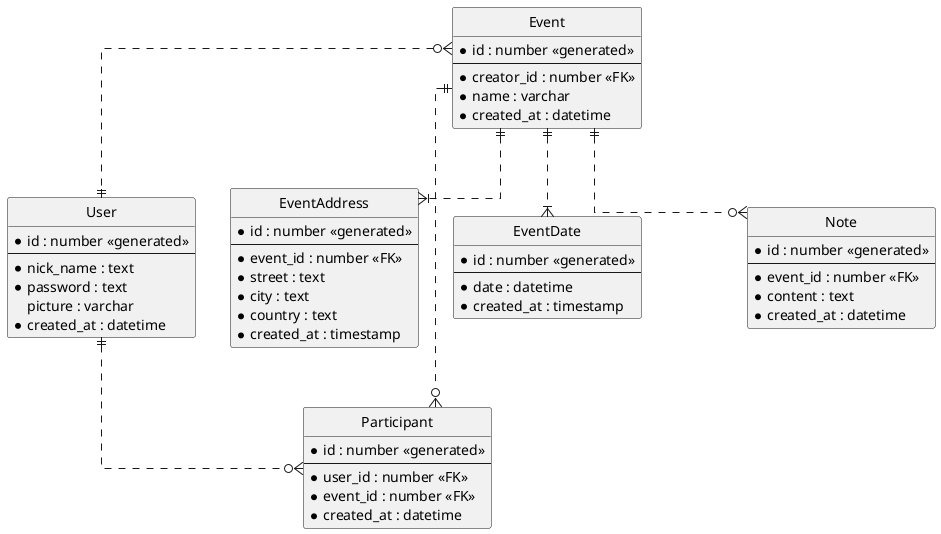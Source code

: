 @startuml M33tings
' hide the spot
hide circle

' avoid problems with angled crows feet
skinparam linetype ortho

/' can sort user's friends by active status '/

entity User {
    * id : number <<generated>>
    --
    * nick_name : text
    * password : text
    picture : varchar
    * created_at : datetime
}

entity Event {
    * id : number <<generated>>
    --
    * creator_id : number <<FK>>
    * name : varchar
    * created_at : datetime
}

entity EventAddress {
    * id : number <<generated>>
    --
    *event_id : number <<FK>>
    *street : text
    *city : text
    *country : text
    *created_at : timestamp
}

entity EventDate {
    * id : number <<generated>>
    --
    * date : datetime
    * created_at : timestamp
}

entity Participant {
    * id : number <<generated>>
    --
    * user_id : number <<FK>>
    * event_id : number <<FK>>
    * created_at : datetime
}

' entity Gallery {
'     * id : number <<generated>>
'     --
'     * event_id : number <<FK>>
' }

' entity Photo {
'     * id : number <<generated>>
'     --
'     * uploader_id : number <<FK>>
'     * gallery_id : number <<FK>>
'     * path : text
'     * created_at : datetime 
' }

entity Note {
    * id : number <<generated>>
    --
    * event_id : number <<FK>>
    * content : text
    * created_at : datetime
}


Event }o..|| User
' Event ||..|| Gallery
' Gallery ||..o{ Photo
' Photo }o..|| User
Event ||..o{ Note
Event ||..|{ EventDate
Event ||..|{ EventAddress
Event ||..o{ Participant
User ||..o{ Participant

@enduml
